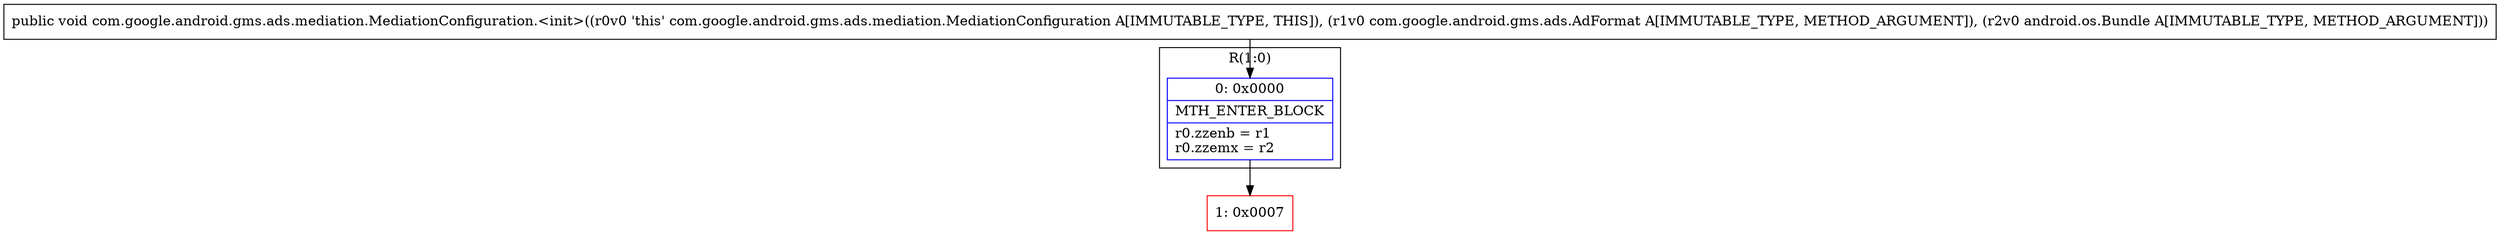 digraph "CFG forcom.google.android.gms.ads.mediation.MediationConfiguration.\<init\>(Lcom\/google\/android\/gms\/ads\/AdFormat;Landroid\/os\/Bundle;)V" {
subgraph cluster_Region_1027505185 {
label = "R(1:0)";
node [shape=record,color=blue];
Node_0 [shape=record,label="{0\:\ 0x0000|MTH_ENTER_BLOCK\l|r0.zzenb = r1\lr0.zzemx = r2\l}"];
}
Node_1 [shape=record,color=red,label="{1\:\ 0x0007}"];
MethodNode[shape=record,label="{public void com.google.android.gms.ads.mediation.MediationConfiguration.\<init\>((r0v0 'this' com.google.android.gms.ads.mediation.MediationConfiguration A[IMMUTABLE_TYPE, THIS]), (r1v0 com.google.android.gms.ads.AdFormat A[IMMUTABLE_TYPE, METHOD_ARGUMENT]), (r2v0 android.os.Bundle A[IMMUTABLE_TYPE, METHOD_ARGUMENT])) }"];
MethodNode -> Node_0;
Node_0 -> Node_1;
}

